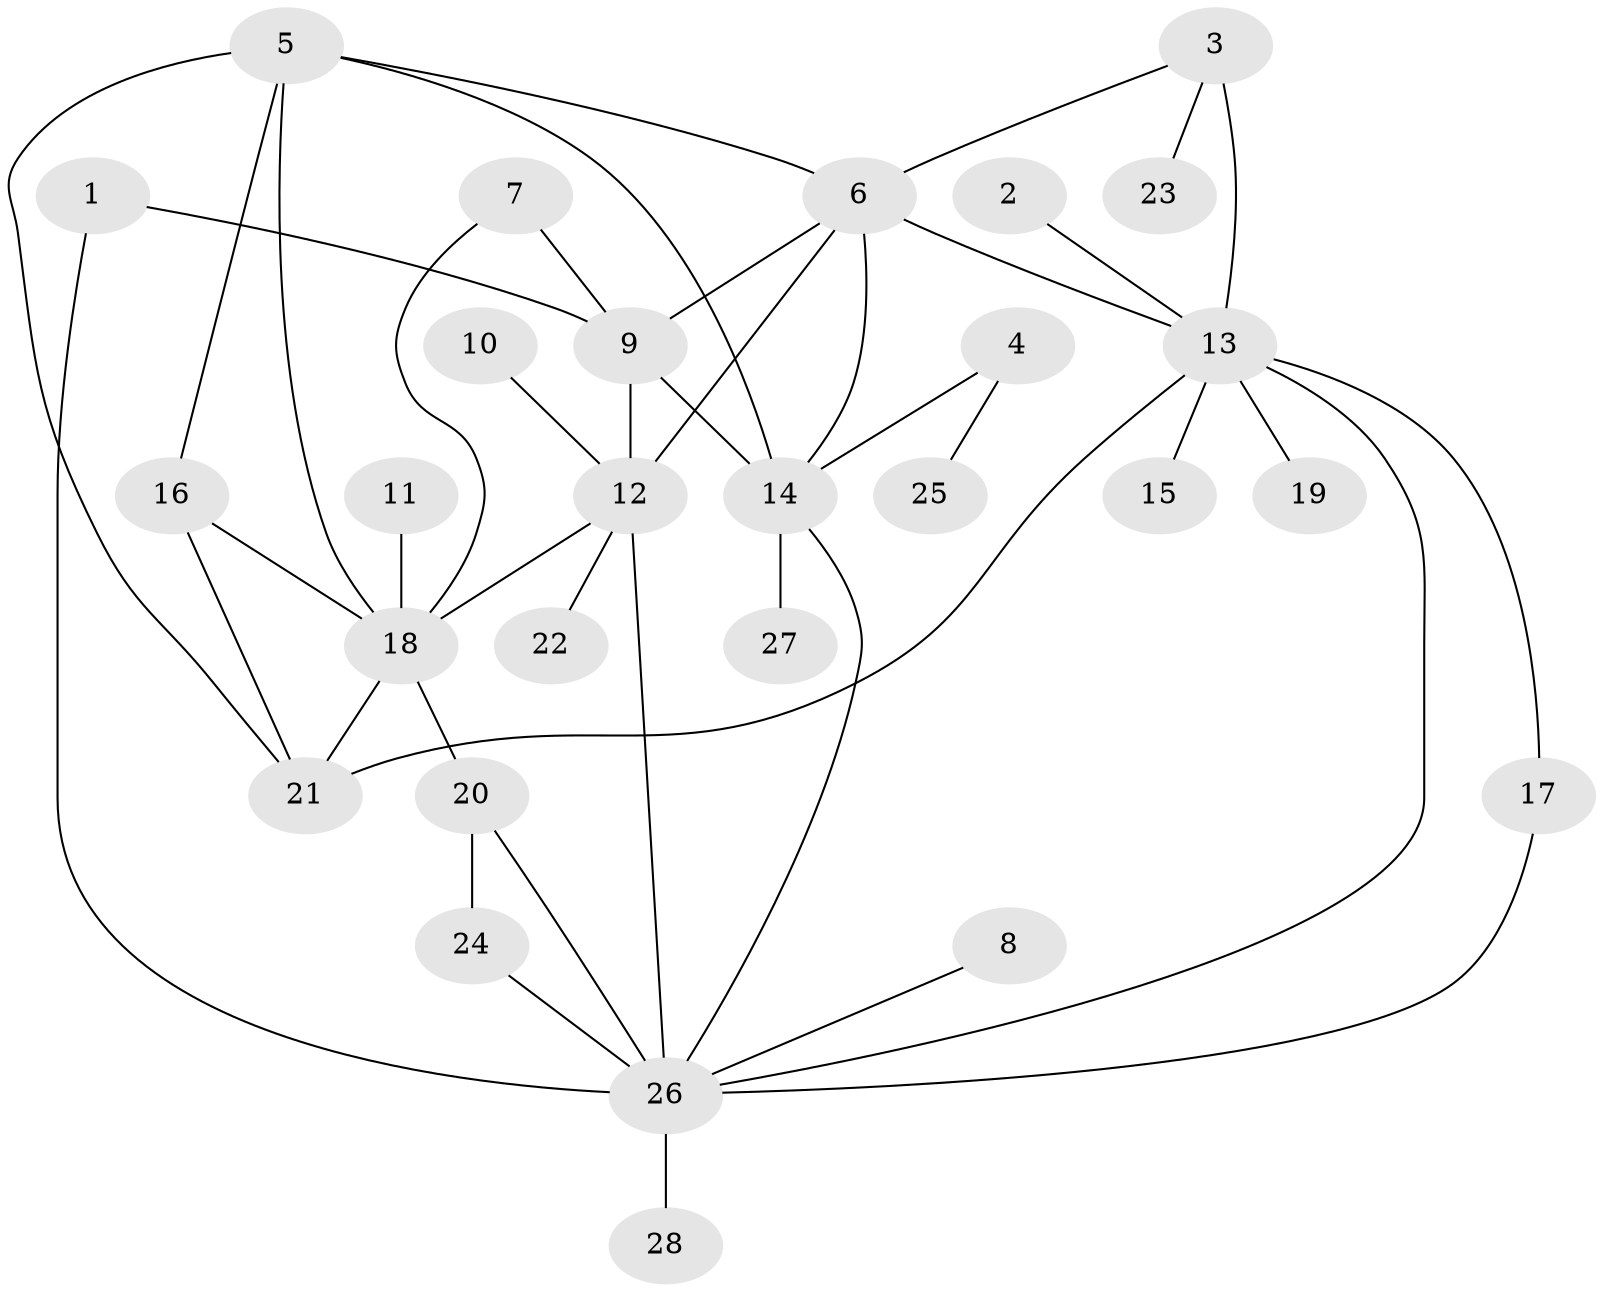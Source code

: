 // original degree distribution, {5: 0.03296703296703297, 6: 0.08791208791208792, 10: 0.03296703296703297, 8: 0.02197802197802198, 3: 0.06593406593406594, 4: 0.01098901098901099, 13: 0.01098901098901099, 9: 0.01098901098901099, 1: 0.5824175824175825, 2: 0.14285714285714285}
// Generated by graph-tools (version 1.1) at 2025/37/03/04/25 23:37:43]
// undirected, 28 vertices, 43 edges
graph export_dot {
  node [color=gray90,style=filled];
  1;
  2;
  3;
  4;
  5;
  6;
  7;
  8;
  9;
  10;
  11;
  12;
  13;
  14;
  15;
  16;
  17;
  18;
  19;
  20;
  21;
  22;
  23;
  24;
  25;
  26;
  27;
  28;
  1 -- 9 [weight=1.0];
  1 -- 26 [weight=1.0];
  2 -- 13 [weight=1.0];
  3 -- 6 [weight=1.0];
  3 -- 13 [weight=2.0];
  3 -- 23 [weight=1.0];
  4 -- 14 [weight=1.0];
  4 -- 25 [weight=1.0];
  5 -- 6 [weight=1.0];
  5 -- 14 [weight=1.0];
  5 -- 16 [weight=1.0];
  5 -- 18 [weight=1.0];
  5 -- 21 [weight=1.0];
  6 -- 9 [weight=1.0];
  6 -- 12 [weight=1.0];
  6 -- 13 [weight=2.0];
  6 -- 14 [weight=1.0];
  7 -- 9 [weight=1.0];
  7 -- 18 [weight=1.0];
  8 -- 26 [weight=1.0];
  9 -- 12 [weight=3.0];
  9 -- 14 [weight=1.0];
  10 -- 12 [weight=1.0];
  11 -- 18 [weight=1.0];
  12 -- 18 [weight=1.0];
  12 -- 22 [weight=1.0];
  12 -- 26 [weight=1.0];
  13 -- 15 [weight=1.0];
  13 -- 17 [weight=1.0];
  13 -- 19 [weight=1.0];
  13 -- 21 [weight=1.0];
  13 -- 26 [weight=1.0];
  14 -- 26 [weight=1.0];
  14 -- 27 [weight=3.0];
  16 -- 18 [weight=1.0];
  16 -- 21 [weight=1.0];
  17 -- 26 [weight=1.0];
  18 -- 20 [weight=1.0];
  18 -- 21 [weight=1.0];
  20 -- 24 [weight=2.0];
  20 -- 26 [weight=2.0];
  24 -- 26 [weight=1.0];
  26 -- 28 [weight=1.0];
}

